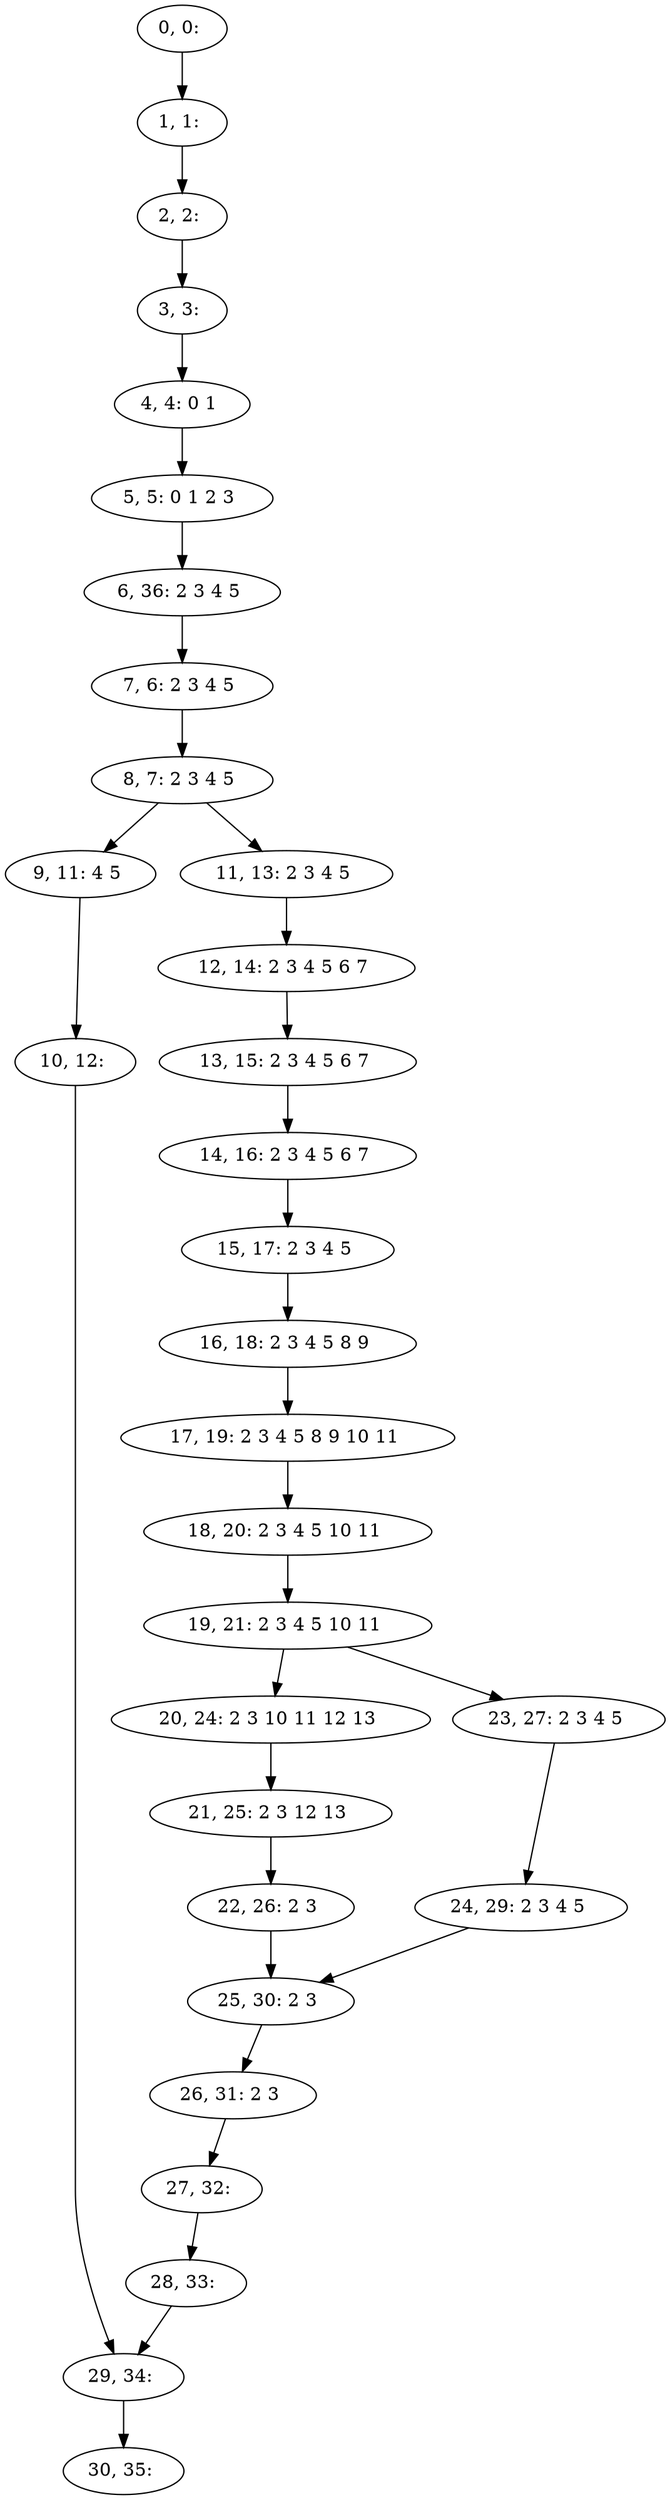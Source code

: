 digraph G {
0[label="0, 0: "];
1[label="1, 1: "];
2[label="2, 2: "];
3[label="3, 3: "];
4[label="4, 4: 0 1 "];
5[label="5, 5: 0 1 2 3 "];
6[label="6, 36: 2 3 4 5 "];
7[label="7, 6: 2 3 4 5 "];
8[label="8, 7: 2 3 4 5 "];
9[label="9, 11: 4 5 "];
10[label="10, 12: "];
11[label="11, 13: 2 3 4 5 "];
12[label="12, 14: 2 3 4 5 6 7 "];
13[label="13, 15: 2 3 4 5 6 7 "];
14[label="14, 16: 2 3 4 5 6 7 "];
15[label="15, 17: 2 3 4 5 "];
16[label="16, 18: 2 3 4 5 8 9 "];
17[label="17, 19: 2 3 4 5 8 9 10 11 "];
18[label="18, 20: 2 3 4 5 10 11 "];
19[label="19, 21: 2 3 4 5 10 11 "];
20[label="20, 24: 2 3 10 11 12 13 "];
21[label="21, 25: 2 3 12 13 "];
22[label="22, 26: 2 3 "];
23[label="23, 27: 2 3 4 5 "];
24[label="24, 29: 2 3 4 5 "];
25[label="25, 30: 2 3 "];
26[label="26, 31: 2 3 "];
27[label="27, 32: "];
28[label="28, 33: "];
29[label="29, 34: "];
30[label="30, 35: "];
0->1 ;
1->2 ;
2->3 ;
3->4 ;
4->5 ;
5->6 ;
6->7 ;
7->8 ;
8->9 ;
8->11 ;
9->10 ;
10->29 ;
11->12 ;
12->13 ;
13->14 ;
14->15 ;
15->16 ;
16->17 ;
17->18 ;
18->19 ;
19->20 ;
19->23 ;
20->21 ;
21->22 ;
22->25 ;
23->24 ;
24->25 ;
25->26 ;
26->27 ;
27->28 ;
28->29 ;
29->30 ;
}
